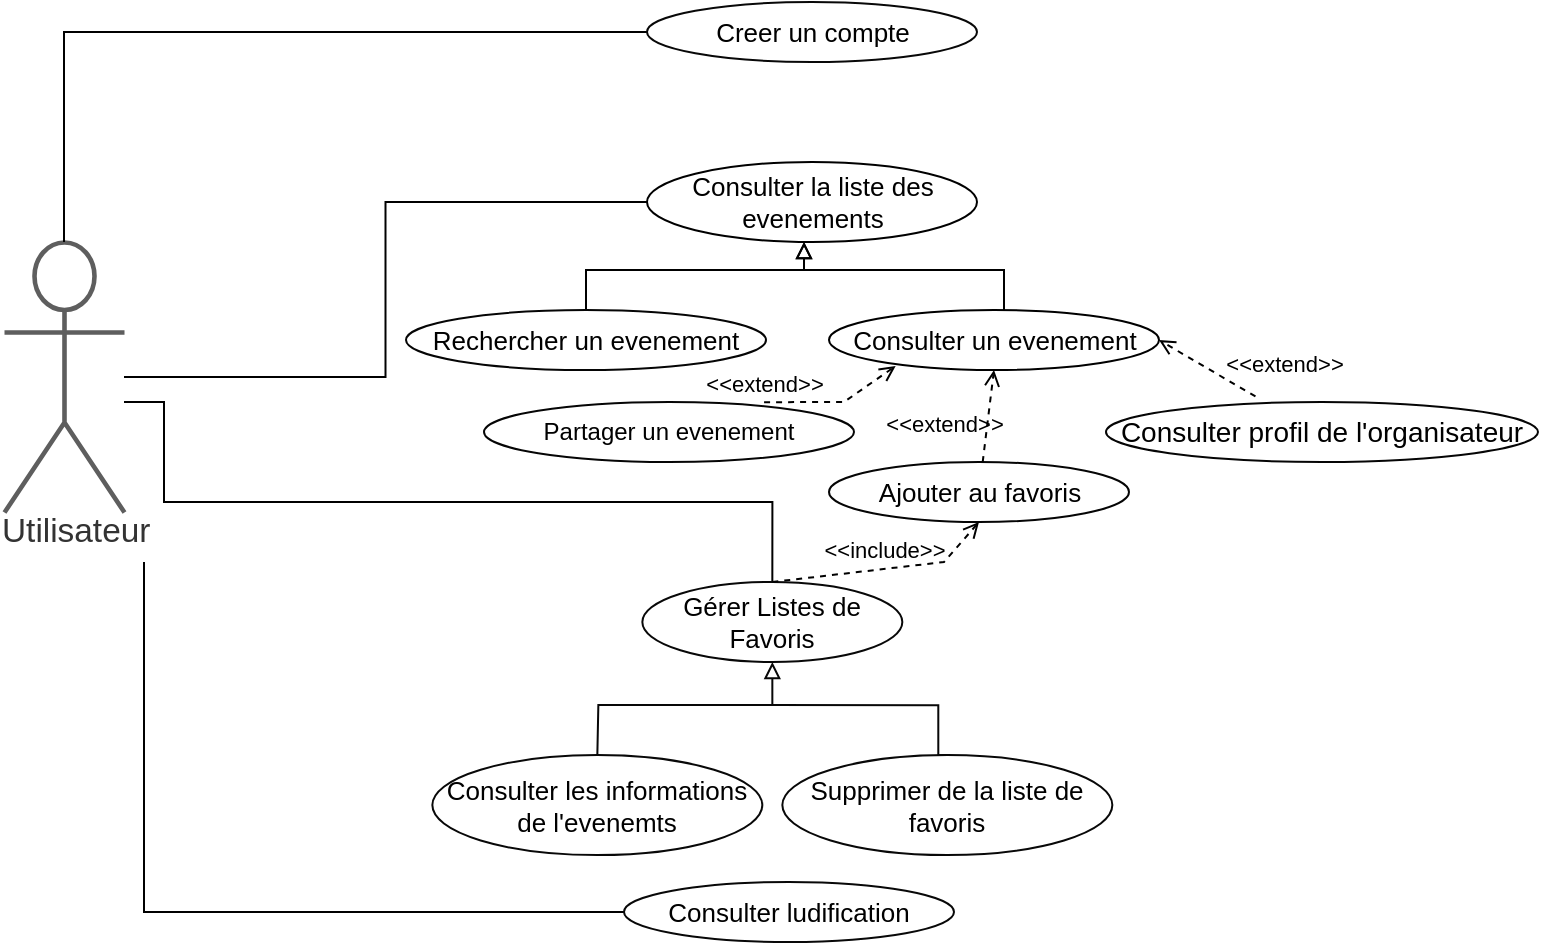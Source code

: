 <mxfile version="20.8.16" type="github">
  <diagram name="Page-1" id="oKYqLAlFBlPUoExyLl6c">
    <mxGraphModel dx="817" dy="664" grid="1" gridSize="10" guides="1" tooltips="1" connect="1" arrows="1" fold="1" page="1" pageScale="1" pageWidth="1169" pageHeight="827" math="0" shadow="0">
      <root>
        <mxCell id="0" />
        <mxCell id="1" parent="0" />
        <mxCell id="fYzc5iGK3RnNoOoryGZN-3" value="Utilisateur" style="html=1;overflow=block;blockSpacing=1;shape=umlActor;labelPosition=center;verticalLabelPosition=bottom;verticalAlign=top;whiteSpace=nowrap;fontSize=16.7;fontColor=#333333;align=center;spacing=0;strokeColor=#5e5e5e;strokeOpacity=100;rounded=1;absoluteArcSize=1;arcSize=9;strokeWidth=2.3;lucidId=8mitzC-ZQj-q;" parent="1" vertex="1">
          <mxGeometry x="40" y="350" width="60" height="135" as="geometry" />
        </mxCell>
        <mxCell id="48hHsusyQehYmFjqrb_I-24" style="edgeStyle=orthogonalEdgeStyle;rounded=0;orthogonalLoop=1;jettySize=auto;html=1;endArrow=none;endFill=0;" parent="1" source="fYzc5iGK3RnNoOoryGZN-4" target="fYzc5iGK3RnNoOoryGZN-3" edge="1">
          <mxGeometry relative="1" as="geometry" />
        </mxCell>
        <mxCell id="fYzc5iGK3RnNoOoryGZN-4" value="Consulter la liste des evenements" style="html=1;overflow=block;blockSpacing=1;whiteSpace=wrap;ellipse;fontSize=13;spacing=3.8;strokeColor=#000000;strokeOpacity=100;rounded=1;absoluteArcSize=1;arcSize=9;strokeWidth=1;lucidId=soitjvf58P_N;" parent="1" vertex="1">
          <mxGeometry x="361.5" y="310" width="165" height="40" as="geometry" />
        </mxCell>
        <mxCell id="fYzc5iGK3RnNoOoryGZN-5" value="" style="html=1;jettySize=18;whiteSpace=wrap;fontSize=13;strokeColor=#080808;strokeWidth=1;rounded=1;arcSize=12;edgeStyle=orthogonalEdgeStyle;startArrow=none;endArrow=block;endFill=1;lucidId=mpitS5lhm7C1;" parent="1" edge="1">
          <mxGeometry width="100" height="100" relative="1" as="geometry">
            <Array as="points" />
            <mxPoint x="605.17" y="549" as="sourcePoint" />
            <mxPoint x="605.17" y="549" as="targetPoint" />
          </mxGeometry>
        </mxCell>
        <mxCell id="48hHsusyQehYmFjqrb_I-23" style="edgeStyle=orthogonalEdgeStyle;rounded=0;orthogonalLoop=1;jettySize=auto;html=1;exitX=0;exitY=0.5;exitDx=0;exitDy=0;endArrow=none;endFill=0;" parent="1" source="fYzc5iGK3RnNoOoryGZN-6" target="fYzc5iGK3RnNoOoryGZN-3" edge="1">
          <mxGeometry relative="1" as="geometry" />
        </mxCell>
        <mxCell id="fYzc5iGK3RnNoOoryGZN-6" value="Creer un compte" style="html=1;overflow=block;blockSpacing=1;whiteSpace=wrap;ellipse;fontSize=13;spacing=3.8;strokeColor=#080808;strokeOpacity=100;rounded=1;absoluteArcSize=1;arcSize=9;strokeWidth=1;lucidId=KpitLF8Kvkj4;" parent="1" vertex="1">
          <mxGeometry x="361.5" y="230" width="165" height="30" as="geometry" />
        </mxCell>
        <mxCell id="48hHsusyQehYmFjqrb_I-12" style="edgeStyle=orthogonalEdgeStyle;rounded=0;orthogonalLoop=1;jettySize=auto;html=1;entryX=0.476;entryY=1;entryDx=0;entryDy=0;entryPerimeter=0;endArrow=block;endFill=0;" parent="1" source="fYzc5iGK3RnNoOoryGZN-8" target="fYzc5iGK3RnNoOoryGZN-4" edge="1">
          <mxGeometry relative="1" as="geometry" />
        </mxCell>
        <mxCell id="fYzc5iGK3RnNoOoryGZN-8" value="&lt;div&gt;Rechercher un evenement &lt;br&gt;&lt;/div&gt;" style="html=1;overflow=block;blockSpacing=1;whiteSpace=wrap;ellipse;fontSize=13;spacing=3.8;strokeColor=#050505;strokeOpacity=100;rounded=1;absoluteArcSize=1;arcSize=9;strokeWidth=1;lucidId=.BitsejxpJ_f;" parent="1" vertex="1">
          <mxGeometry x="241" y="384" width="180" height="30" as="geometry" />
        </mxCell>
        <mxCell id="fYzc5iGK3RnNoOoryGZN-12" value="&lt;font style=&quot;font-size: 14px;&quot;&gt;Consulter profil de l&#39;organisateur&lt;/font&gt;" style="ellipse;whiteSpace=wrap;html=1;strokeColor=#050505;strokeWidth=1;" parent="1" vertex="1">
          <mxGeometry x="591" y="430" width="216" height="30" as="geometry" />
        </mxCell>
        <mxCell id="fYzc5iGK3RnNoOoryGZN-14" value="Partager un evenement" style="ellipse;whiteSpace=wrap;html=1;strokeColor=#050505;strokeWidth=1;" parent="1" vertex="1">
          <mxGeometry x="280" y="430" width="185" height="30" as="geometry" />
        </mxCell>
        <mxCell id="fYzc5iGK3RnNoOoryGZN-16" value="Ajouter au favoris" style="html=1;overflow=block;blockSpacing=1;whiteSpace=wrap;ellipse;fontSize=13;spacing=3.8;strokeColor=#050505;strokeOpacity=100;rounded=1;absoluteArcSize=1;arcSize=9;strokeWidth=1;lucidId=.BitsejxpJ_f;" parent="1" vertex="1">
          <mxGeometry x="452.5" y="460" width="150" height="30" as="geometry" />
        </mxCell>
        <mxCell id="48hHsusyQehYmFjqrb_I-26" style="edgeStyle=orthogonalEdgeStyle;rounded=0;orthogonalLoop=1;jettySize=auto;html=1;endArrow=none;endFill=0;" parent="1" source="fYzc5iGK3RnNoOoryGZN-23" target="fYzc5iGK3RnNoOoryGZN-3" edge="1">
          <mxGeometry relative="1" as="geometry">
            <mxPoint x="110" y="430" as="targetPoint" />
            <Array as="points">
              <mxPoint x="424" y="480" />
              <mxPoint x="120" y="480" />
              <mxPoint x="120" y="430" />
            </Array>
          </mxGeometry>
        </mxCell>
        <mxCell id="fYzc5iGK3RnNoOoryGZN-23" value="Gérer Listes de Favoris " style="html=1;overflow=block;blockSpacing=1;whiteSpace=wrap;ellipse;fontSize=13;spacing=3.8;strokeColor=#080808;strokeOpacity=100;rounded=1;absoluteArcSize=1;arcSize=9;strokeWidth=1;lucidId=atit3Y5sFF7p;" parent="1" vertex="1">
          <mxGeometry x="359.17" y="520" width="130" height="40" as="geometry" />
        </mxCell>
        <mxCell id="fYzc5iGK3RnNoOoryGZN-30" style="edgeStyle=orthogonalEdgeStyle;rounded=0;orthogonalLoop=1;jettySize=auto;html=1;exitX=0.5;exitY=0;exitDx=0;exitDy=0;strokeColor=#080808;strokeWidth=1;fontSize=14;endArrow=none;endFill=0;" parent="1" source="fYzc5iGK3RnNoOoryGZN-25" edge="1">
          <mxGeometry relative="1" as="geometry">
            <mxPoint x="424.17" y="581.56" as="targetPoint" />
            <Array as="points">
              <mxPoint x="507.17" y="581.56" />
            </Array>
          </mxGeometry>
        </mxCell>
        <mxCell id="fYzc5iGK3RnNoOoryGZN-25" value="Supprimer de la liste de favoris" style="html=1;overflow=block;blockSpacing=1;whiteSpace=wrap;ellipse;fontSize=13;spacing=3.8;strokeColor=#080808;strokeOpacity=100;rounded=1;absoluteArcSize=1;arcSize=9;strokeWidth=1;lucidId=atit3Y5sFF7p;" parent="1" vertex="1">
          <mxGeometry x="429.17" y="606.56" width="165" height="50" as="geometry" />
        </mxCell>
        <mxCell id="fYzc5iGK3RnNoOoryGZN-26" style="edgeStyle=none;rounded=0;orthogonalLoop=1;jettySize=auto;html=1;exitX=0.5;exitY=0;exitDx=0;exitDy=0;fontSize=14;endArrow=block;endFill=0;strokeColor=#080808;strokeWidth=1;entryX=0.5;entryY=1;entryDx=0;entryDy=0;" parent="1" source="fYzc5iGK3RnNoOoryGZN-27" target="fYzc5iGK3RnNoOoryGZN-23" edge="1">
          <mxGeometry relative="1" as="geometry">
            <mxPoint x="419.17" y="560" as="targetPoint" />
            <Array as="points">
              <mxPoint x="337.17" y="581.56" />
              <mxPoint x="424.17" y="581.56" />
            </Array>
          </mxGeometry>
        </mxCell>
        <mxCell id="fYzc5iGK3RnNoOoryGZN-27" value="Consulter les informations de l&#39;evenemts" style="html=1;overflow=block;blockSpacing=1;whiteSpace=wrap;ellipse;fontSize=13;spacing=3.8;strokeColor=#080808;strokeOpacity=100;rounded=1;absoluteArcSize=1;arcSize=9;strokeWidth=1;lucidId=atit3Y5sFF7p;" parent="1" vertex="1">
          <mxGeometry x="254.17" y="606.56" width="165" height="50" as="geometry" />
        </mxCell>
        <mxCell id="48hHsusyQehYmFjqrb_I-13" style="edgeStyle=orthogonalEdgeStyle;rounded=0;orthogonalLoop=1;jettySize=auto;html=1;endArrow=block;endFill=0;" parent="1" source="48hHsusyQehYmFjqrb_I-2" edge="1">
          <mxGeometry relative="1" as="geometry">
            <mxPoint x="440" y="350" as="targetPoint" />
            <Array as="points">
              <mxPoint x="540" y="364" />
              <mxPoint x="440" y="364" />
            </Array>
          </mxGeometry>
        </mxCell>
        <mxCell id="48hHsusyQehYmFjqrb_I-2" value="Consulter un evenement" style="html=1;overflow=block;blockSpacing=1;whiteSpace=wrap;ellipse;fontSize=13;spacing=3.8;strokeColor=#000000;strokeOpacity=100;rounded=1;absoluteArcSize=1;arcSize=9;strokeWidth=1;lucidId=soitjvf58P_N;" parent="1" vertex="1">
          <mxGeometry x="452.5" y="384" width="165" height="30" as="geometry" />
        </mxCell>
        <mxCell id="48hHsusyQehYmFjqrb_I-15" value="&amp;lt;&amp;lt;include&amp;gt;&amp;gt;" style="html=1;verticalAlign=bottom;labelBackgroundColor=none;endArrow=open;endFill=0;dashed=1;rounded=0;exitX=0.5;exitY=0;exitDx=0;exitDy=0;entryX=0.5;entryY=1;entryDx=0;entryDy=0;" parent="1" source="fYzc5iGK3RnNoOoryGZN-23" target="fYzc5iGK3RnNoOoryGZN-16" edge="1">
          <mxGeometry width="160" relative="1" as="geometry">
            <mxPoint x="430" y="470" as="sourcePoint" />
            <mxPoint x="590" y="470" as="targetPoint" />
            <Array as="points">
              <mxPoint x="510" y="510" />
            </Array>
          </mxGeometry>
        </mxCell>
        <mxCell id="48hHsusyQehYmFjqrb_I-16" value="&amp;lt;&amp;lt;extend&amp;gt;&amp;gt;" style="html=1;verticalAlign=bottom;labelBackgroundColor=none;endArrow=open;endFill=0;dashed=1;rounded=0;entryX=0.202;entryY=0.933;entryDx=0;entryDy=0;entryPerimeter=0;exitX=0.757;exitY=0.003;exitDx=0;exitDy=0;exitPerimeter=0;" parent="1" source="fYzc5iGK3RnNoOoryGZN-14" target="48hHsusyQehYmFjqrb_I-2" edge="1">
          <mxGeometry x="-1" width="160" relative="1" as="geometry">
            <mxPoint x="430" y="500" as="sourcePoint" />
            <mxPoint x="590" y="500" as="targetPoint" />
            <Array as="points">
              <mxPoint x="460" y="430" />
            </Array>
            <mxPoint as="offset" />
          </mxGeometry>
        </mxCell>
        <mxCell id="48hHsusyQehYmFjqrb_I-18" value="&amp;lt;&amp;lt;extend&amp;gt;&amp;gt;" style="html=1;verticalAlign=bottom;labelBackgroundColor=none;endArrow=open;endFill=0;dashed=1;rounded=0;entryX=0.5;entryY=1;entryDx=0;entryDy=0;" parent="1" source="fYzc5iGK3RnNoOoryGZN-16" target="48hHsusyQehYmFjqrb_I-2" edge="1">
          <mxGeometry x="-0.676" y="20" width="160" relative="1" as="geometry">
            <mxPoint x="430" y="500" as="sourcePoint" />
            <mxPoint x="590" y="500" as="targetPoint" />
            <mxPoint as="offset" />
          </mxGeometry>
        </mxCell>
        <mxCell id="48hHsusyQehYmFjqrb_I-19" value="&amp;lt;&amp;lt;extend&amp;gt;&amp;gt;" style="html=1;verticalAlign=bottom;labelBackgroundColor=none;endArrow=open;endFill=0;dashed=1;rounded=0;entryX=1;entryY=0.5;entryDx=0;entryDy=0;exitX=0.346;exitY=-0.092;exitDx=0;exitDy=0;exitPerimeter=0;" parent="1" source="fYzc5iGK3RnNoOoryGZN-12" target="48hHsusyQehYmFjqrb_I-2" edge="1">
          <mxGeometry x="-1" y="-16" width="160" relative="1" as="geometry">
            <mxPoint x="430" y="500" as="sourcePoint" />
            <mxPoint x="590" y="500" as="targetPoint" />
            <mxPoint x="6" y="7" as="offset" />
          </mxGeometry>
        </mxCell>
        <mxCell id="MNkqo8t-yjYE44w6BTjp-2" style="edgeStyle=none;rounded=0;orthogonalLoop=1;jettySize=auto;html=1;exitX=0;exitY=0.5;exitDx=0;exitDy=0;endArrow=none;endFill=0;" parent="1" source="MNkqo8t-yjYE44w6BTjp-1" edge="1">
          <mxGeometry relative="1" as="geometry">
            <mxPoint x="110" y="510" as="targetPoint" />
            <Array as="points">
              <mxPoint x="110" y="685" />
            </Array>
          </mxGeometry>
        </mxCell>
        <mxCell id="MNkqo8t-yjYE44w6BTjp-1" value="Consulter ludification" style="html=1;overflow=block;blockSpacing=1;whiteSpace=wrap;ellipse;fontSize=13;spacing=3.8;strokeColor=#080808;strokeOpacity=100;rounded=1;absoluteArcSize=1;arcSize=9;strokeWidth=1;lucidId=KpitLF8Kvkj4;" parent="1" vertex="1">
          <mxGeometry x="350" y="670" width="165" height="30" as="geometry" />
        </mxCell>
      </root>
    </mxGraphModel>
  </diagram>
</mxfile>
